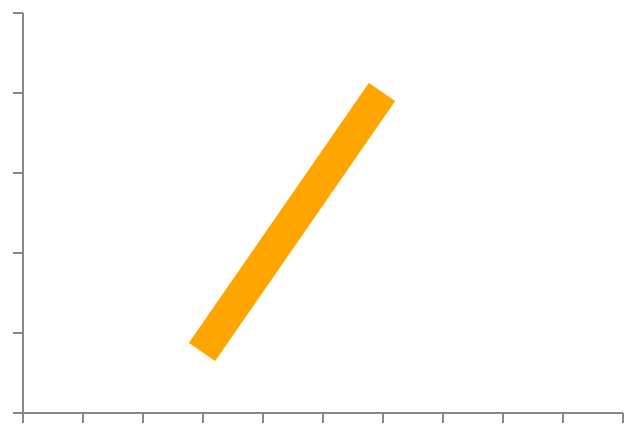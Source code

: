{
  "$schema": "https://vega.github.io/schema/vega/v5.json",
  "description": "A scatterplot showing horsepower and miles per gallons for various cars.",
  "background": "white",
  "padding": 5,
  "width": 300,
  "height": 200,
  "style": "cell",
  "config": {"style": {"cell": {"stroke": "transparent"}}},
  "data": [{"name": "source_0", "values": [{}]}],
  "marks": [
    {
      "name": "marks",
      "type": "rule",
      "style": ["rule"],
      "from": {"data": "source_0"},
      "encode": {
        "update": {
          "strokeWidth": {"value": 16},
          "stroke": {"value": "orange"},
          "x": {"scale": "x", "signal": "30"},
          "x2": {"scale": "x", "signal": "60"},
          "y": {"scale": "y", "signal": "15"},
          "y2": {"scale": "y", "signal": "80"}
        }
      }
    }
  ],
  "scales": [
    {
      "name": "x",
      "type": "linear",
      "domain": [0, 100],
      "range": [0, {"signal": "width"}],
      "zero": true
    },
    {
      "name": "y",
      "type": "linear",
      "domain": [0, 100],
      "range": [{"signal": "height"}, 0],
      "zero": true
    }
  ],
  "axes": [
    {
      "scale": "x",
      "orient": "bottom",
      "grid": false,
      "labelFlush": true,
      "labels": false,
      "labelOverlap": true,
      "tickCount": {"signal": "ceil(width/40)"},
      "zindex": 0
    },
    {
      "scale": "y",
      "orient": "left",
      "grid": false,
      "labelOverlap": true,
      "labels": false,
      "tickCount": {"signal": "ceil(height/40)"},
      "zindex": 0
    }
  ]
}
